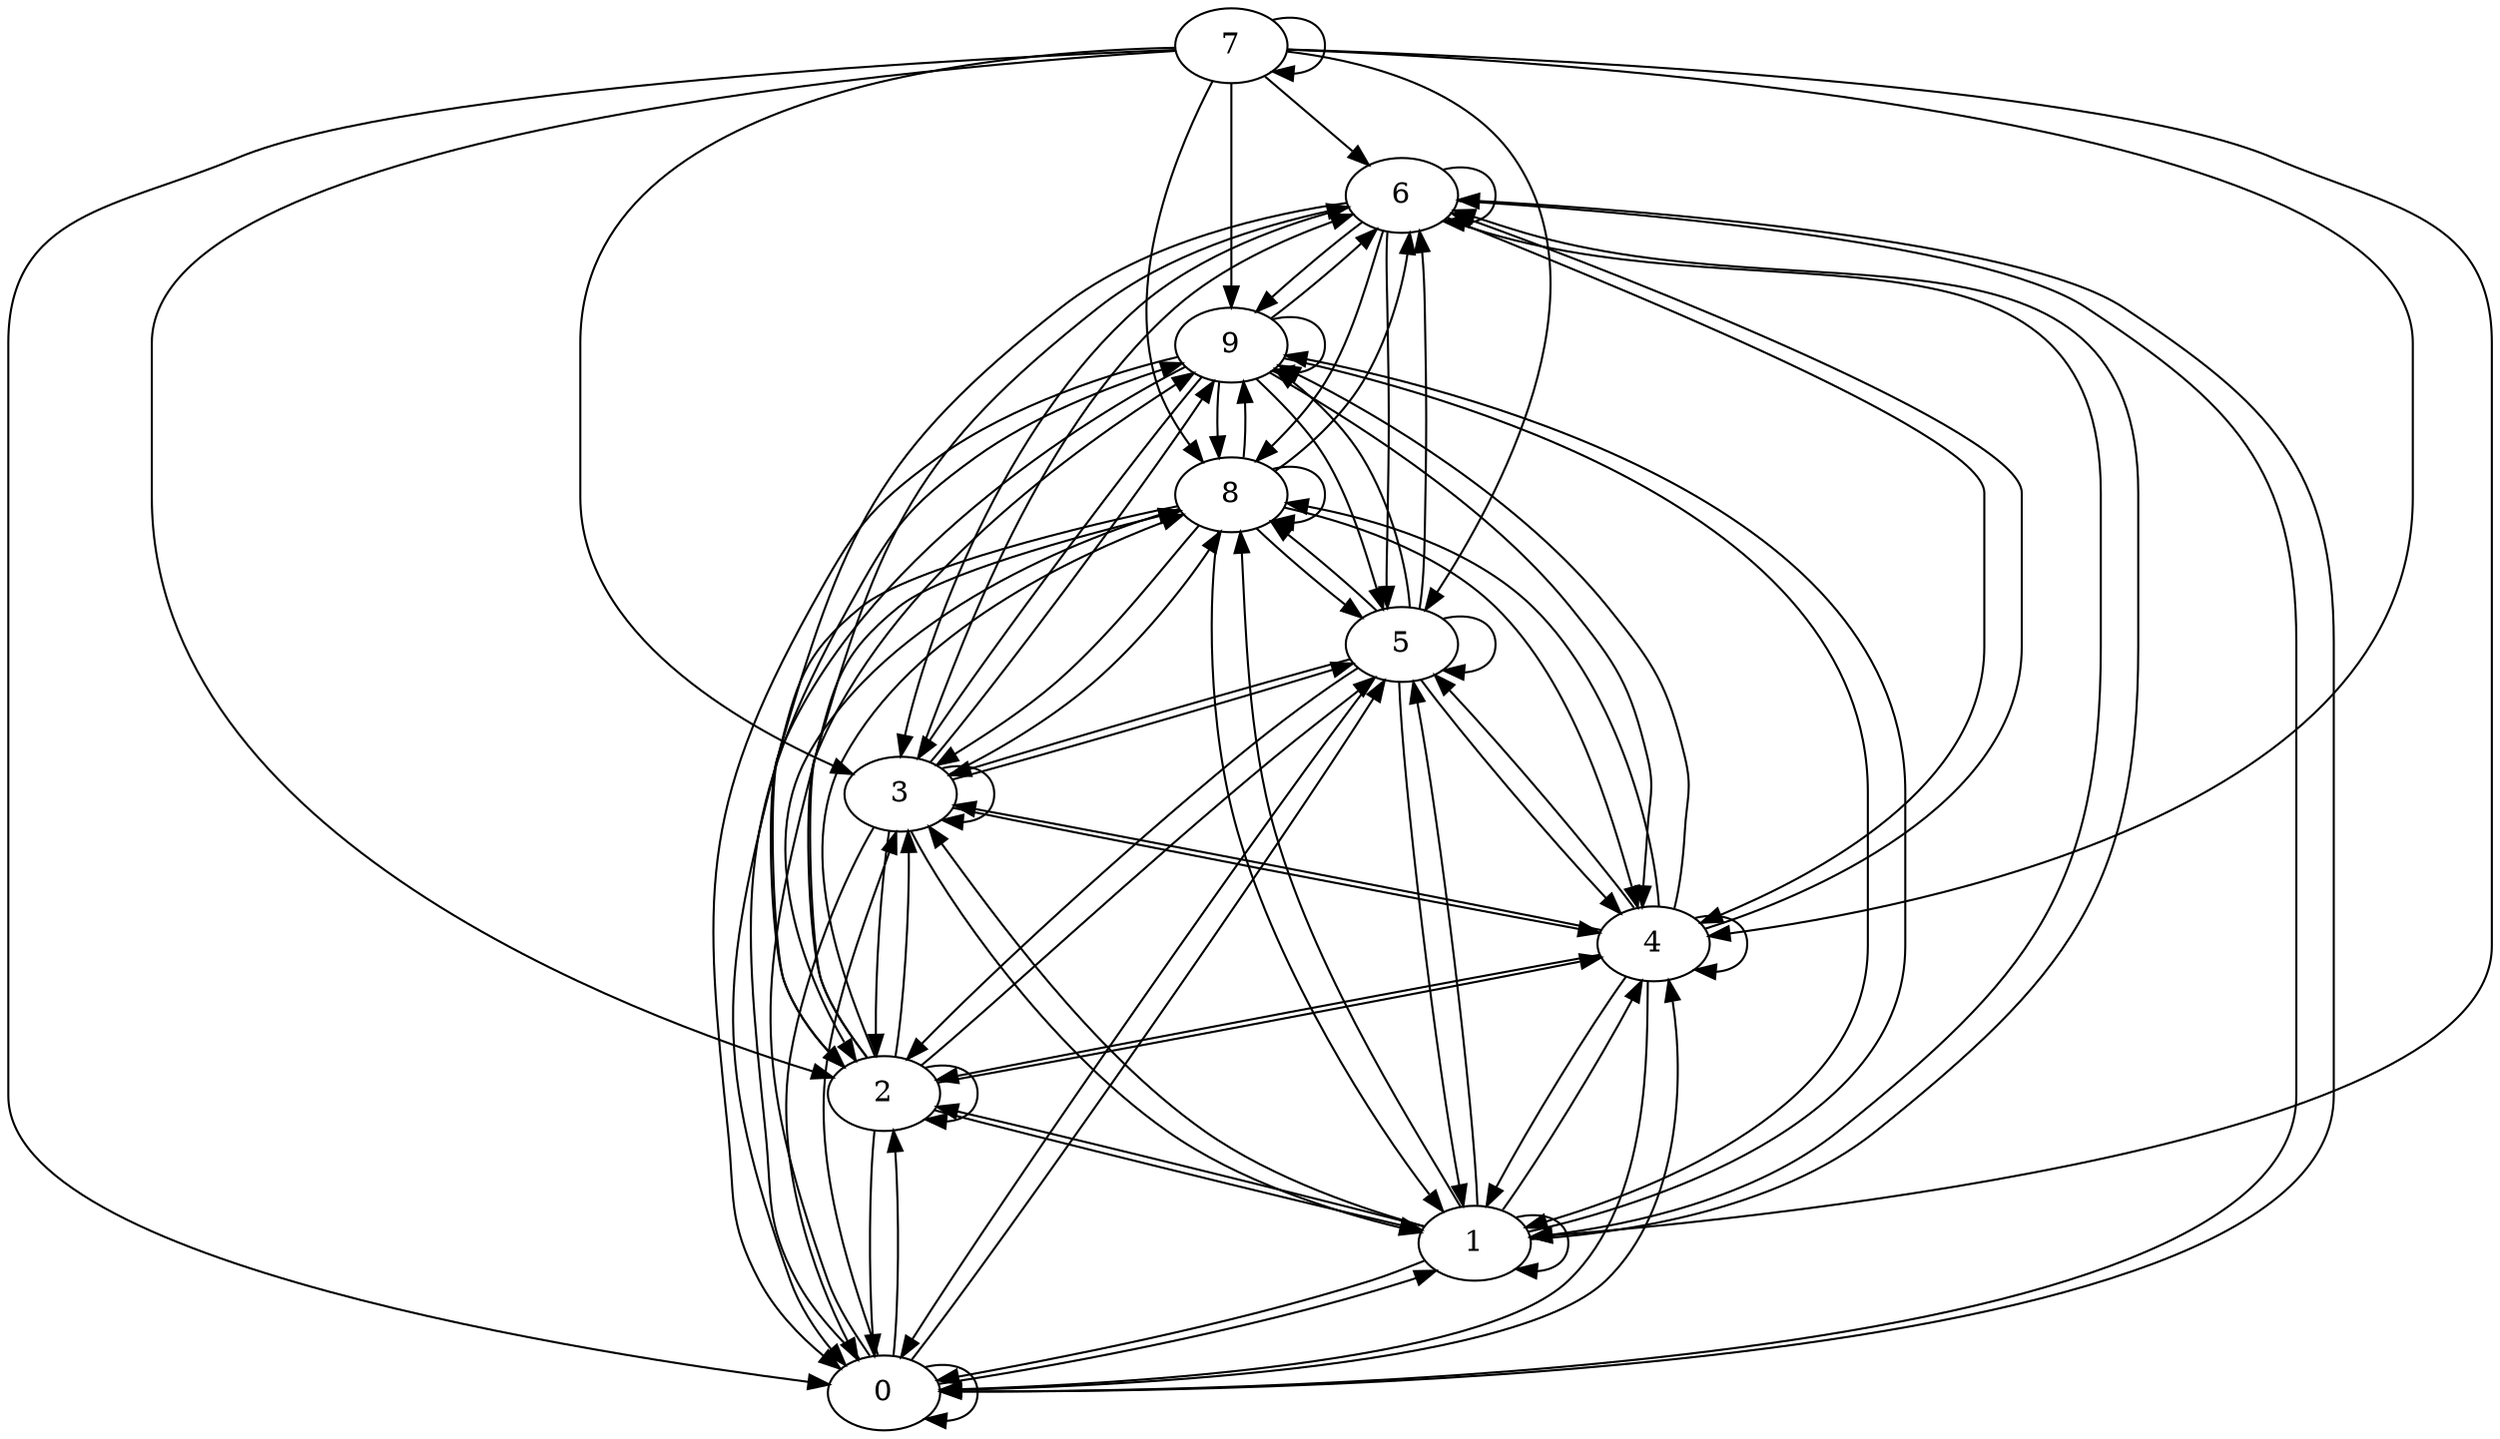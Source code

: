 digraph G {
  7;
  6;
  9;
  0;
  1;
  2;
  4;
  3;
  5;
  8;
  
  
  7 -> 6;
  7 -> 9;
  7 -> 0;
  7 -> 1;
  7 -> 2;
  7 -> 4;
  7 -> 3;
  7 -> 5;
  7 -> 8;
  7 -> 7;
  6 -> 6;
  6 -> 9;
  6 -> 0;
  6 -> 1;
  6 -> 2;
  6 -> 4;
  6 -> 3;
  6 -> 5;
  6 -> 8;
  9 -> 6;
  9 -> 9;
  9 -> 0;
  9 -> 1;
  9 -> 2;
  9 -> 4;
  9 -> 3;
  9 -> 5;
  9 -> 8;
  0 -> 6;
  0 -> 9;
  0 -> 0;
  0 -> 1;
  0 -> 2;
  0 -> 4;
  0 -> 3;
  0 -> 5;
  0 -> 8;
  1 -> 6;
  1 -> 9;
  1 -> 0;
  1 -> 1;
  1 -> 2;
  1 -> 4;
  1 -> 3;
  1 -> 5;
  1 -> 8;
  2 -> 6;
  2 -> 9;
  2 -> 0;
  2 -> 1;
  2 -> 2;
  2 -> 4;
  2 -> 3;
  2 -> 5;
  2 -> 8;
  4 -> 6;
  4 -> 9;
  4 -> 0;
  4 -> 1;
  4 -> 2;
  4 -> 4;
  4 -> 3;
  4 -> 5;
  4 -> 8;
  3 -> 6;
  3 -> 9;
  3 -> 0;
  3 -> 1;
  3 -> 2;
  3 -> 4;
  3 -> 3;
  3 -> 5;
  3 -> 8;
  5 -> 6;
  5 -> 9;
  5 -> 0;
  5 -> 1;
  5 -> 2;
  5 -> 4;
  5 -> 3;
  5 -> 5;
  5 -> 8;
  8 -> 6;
  8 -> 9;
  8 -> 0;
  8 -> 1;
  8 -> 2;
  8 -> 4;
  8 -> 3;
  8 -> 5;
  8 -> 8;
  
  }